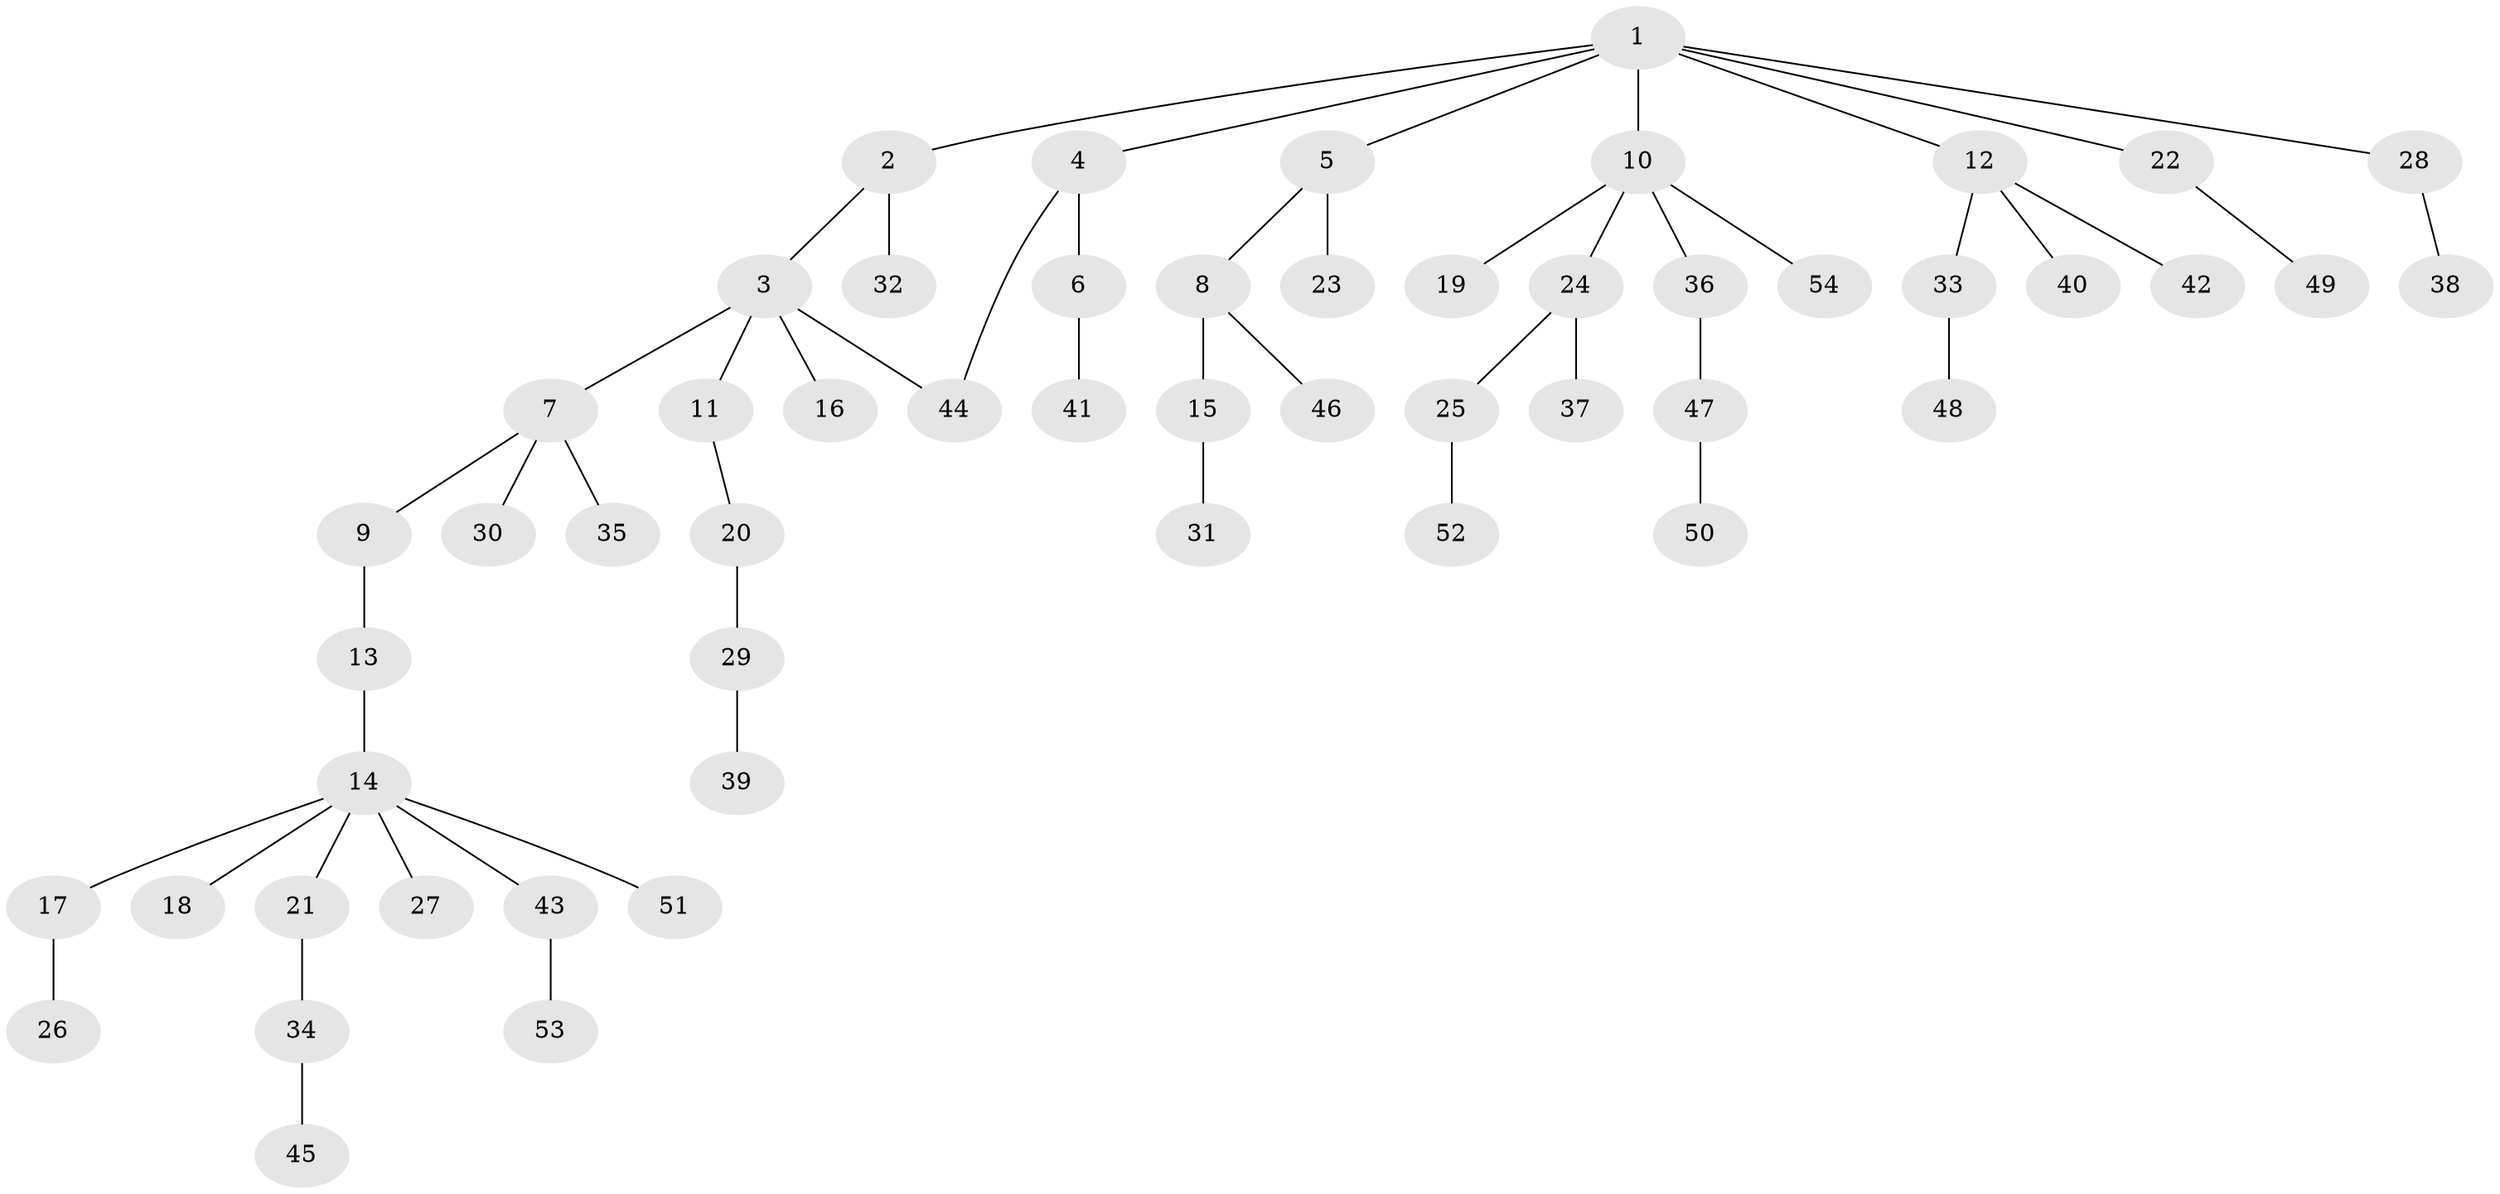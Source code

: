 // Generated by graph-tools (version 1.1) at 2025/49/03/09/25 03:49:16]
// undirected, 54 vertices, 54 edges
graph export_dot {
graph [start="1"]
  node [color=gray90,style=filled];
  1;
  2;
  3;
  4;
  5;
  6;
  7;
  8;
  9;
  10;
  11;
  12;
  13;
  14;
  15;
  16;
  17;
  18;
  19;
  20;
  21;
  22;
  23;
  24;
  25;
  26;
  27;
  28;
  29;
  30;
  31;
  32;
  33;
  34;
  35;
  36;
  37;
  38;
  39;
  40;
  41;
  42;
  43;
  44;
  45;
  46;
  47;
  48;
  49;
  50;
  51;
  52;
  53;
  54;
  1 -- 2;
  1 -- 4;
  1 -- 5;
  1 -- 10;
  1 -- 12;
  1 -- 22;
  1 -- 28;
  2 -- 3;
  2 -- 32;
  3 -- 7;
  3 -- 11;
  3 -- 16;
  3 -- 44;
  4 -- 6;
  4 -- 44;
  5 -- 8;
  5 -- 23;
  6 -- 41;
  7 -- 9;
  7 -- 30;
  7 -- 35;
  8 -- 15;
  8 -- 46;
  9 -- 13;
  10 -- 19;
  10 -- 24;
  10 -- 36;
  10 -- 54;
  11 -- 20;
  12 -- 33;
  12 -- 40;
  12 -- 42;
  13 -- 14;
  14 -- 17;
  14 -- 18;
  14 -- 21;
  14 -- 27;
  14 -- 43;
  14 -- 51;
  15 -- 31;
  17 -- 26;
  20 -- 29;
  21 -- 34;
  22 -- 49;
  24 -- 25;
  24 -- 37;
  25 -- 52;
  28 -- 38;
  29 -- 39;
  33 -- 48;
  34 -- 45;
  36 -- 47;
  43 -- 53;
  47 -- 50;
}
